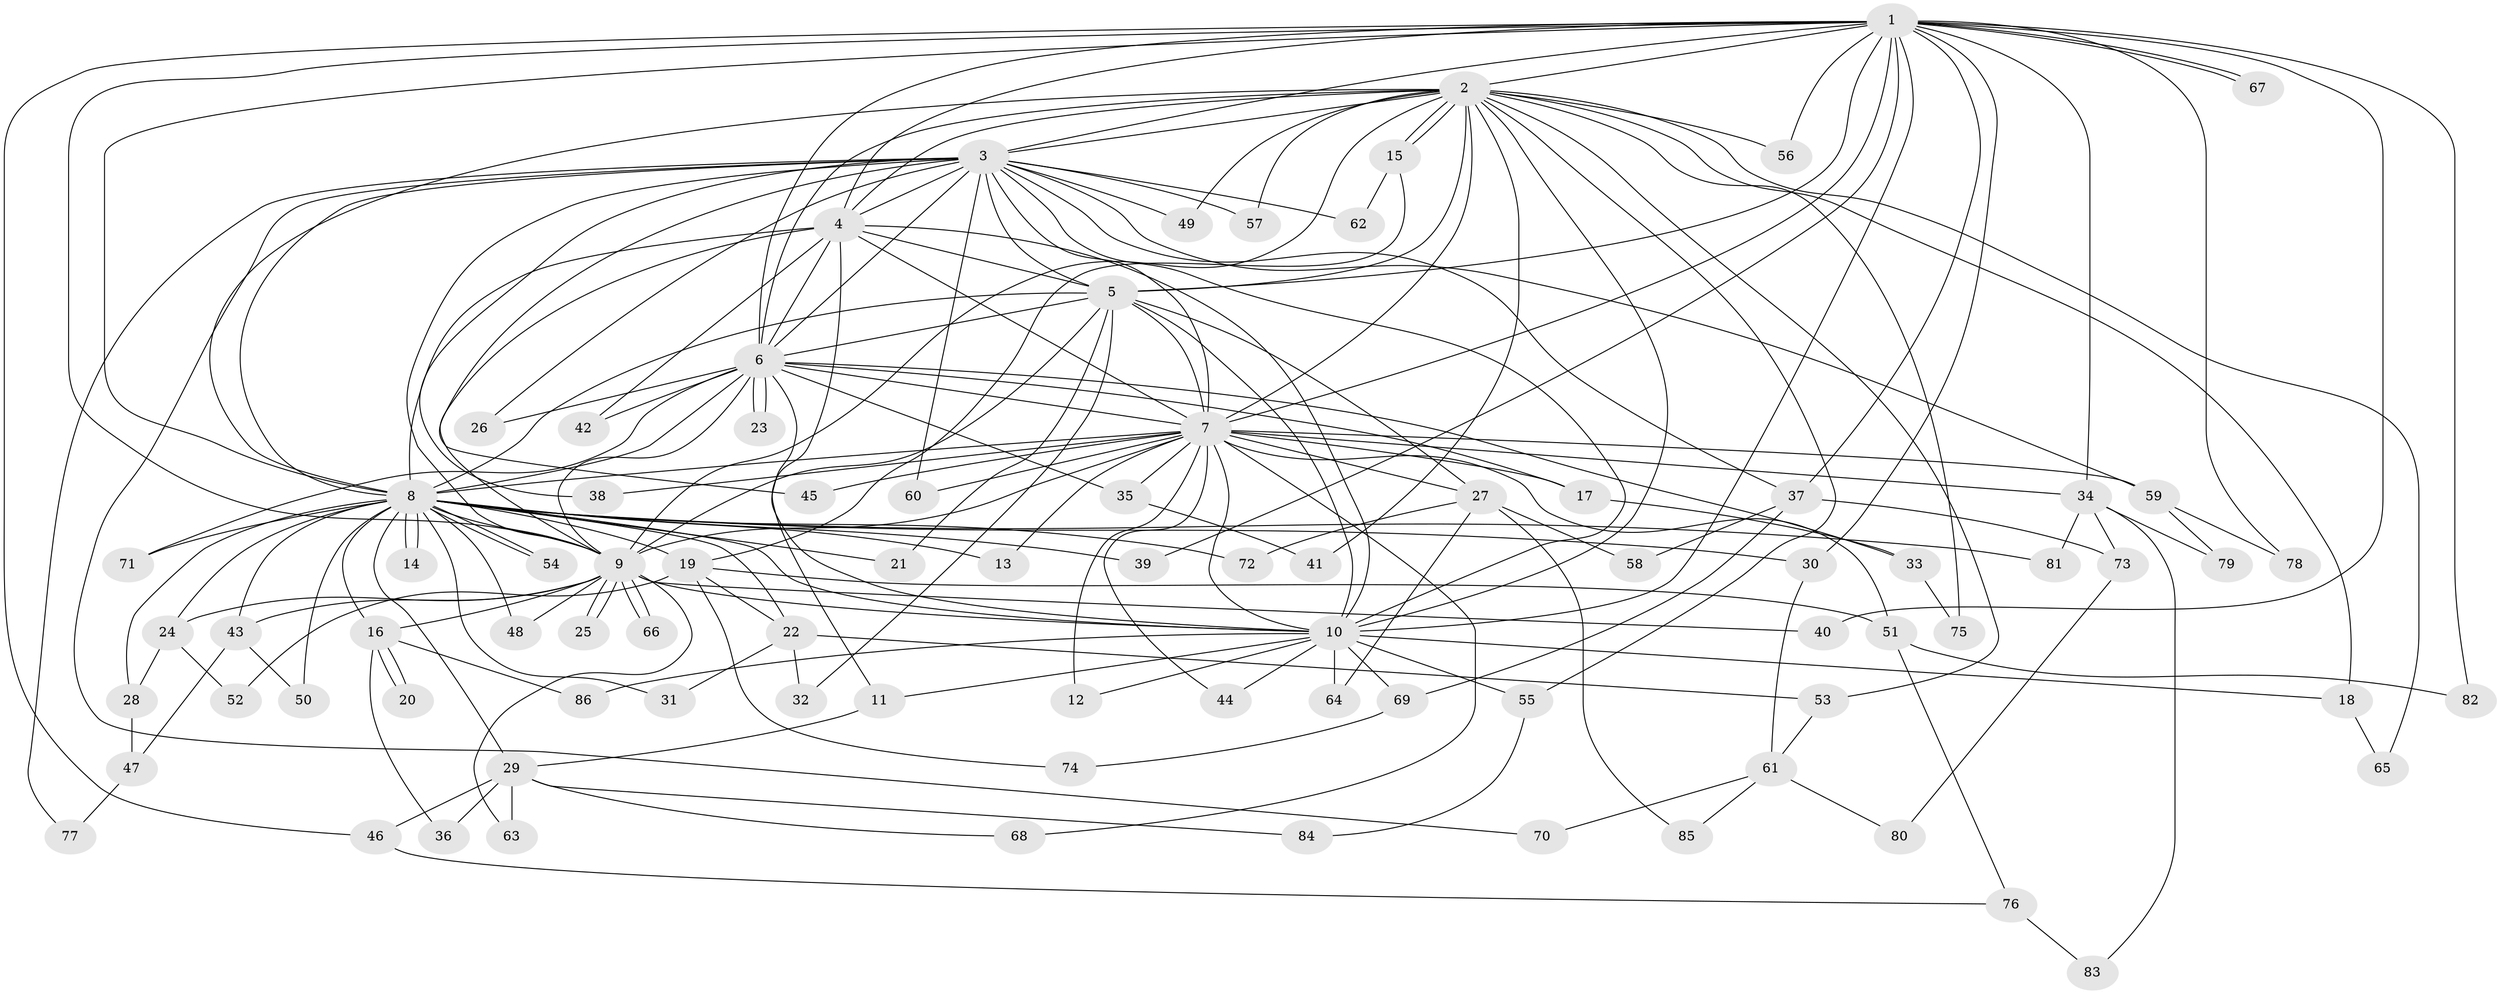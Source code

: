 // coarse degree distribution, {15: 0.029411764705882353, 27: 0.029411764705882353, 7: 0.029411764705882353, 9: 0.029411764705882353, 10: 0.029411764705882353, 14: 0.029411764705882353, 20: 0.029411764705882353, 3: 0.20588235294117646, 2: 0.3235294117647059, 1: 0.058823529411764705, 6: 0.029411764705882353, 4: 0.058823529411764705, 5: 0.08823529411764706, 8: 0.029411764705882353}
// Generated by graph-tools (version 1.1) at 2025/17/03/04/25 18:17:19]
// undirected, 86 vertices, 197 edges
graph export_dot {
graph [start="1"]
  node [color=gray90,style=filled];
  1;
  2;
  3;
  4;
  5;
  6;
  7;
  8;
  9;
  10;
  11;
  12;
  13;
  14;
  15;
  16;
  17;
  18;
  19;
  20;
  21;
  22;
  23;
  24;
  25;
  26;
  27;
  28;
  29;
  30;
  31;
  32;
  33;
  34;
  35;
  36;
  37;
  38;
  39;
  40;
  41;
  42;
  43;
  44;
  45;
  46;
  47;
  48;
  49;
  50;
  51;
  52;
  53;
  54;
  55;
  56;
  57;
  58;
  59;
  60;
  61;
  62;
  63;
  64;
  65;
  66;
  67;
  68;
  69;
  70;
  71;
  72;
  73;
  74;
  75;
  76;
  77;
  78;
  79;
  80;
  81;
  82;
  83;
  84;
  85;
  86;
  1 -- 2;
  1 -- 3;
  1 -- 4;
  1 -- 5;
  1 -- 6;
  1 -- 7;
  1 -- 8;
  1 -- 9;
  1 -- 10;
  1 -- 30;
  1 -- 34;
  1 -- 37;
  1 -- 39;
  1 -- 40;
  1 -- 46;
  1 -- 56;
  1 -- 67;
  1 -- 67;
  1 -- 78;
  1 -- 82;
  2 -- 3;
  2 -- 4;
  2 -- 5;
  2 -- 6;
  2 -- 7;
  2 -- 8;
  2 -- 9;
  2 -- 10;
  2 -- 15;
  2 -- 15;
  2 -- 18;
  2 -- 41;
  2 -- 49;
  2 -- 53;
  2 -- 55;
  2 -- 56;
  2 -- 57;
  2 -- 65;
  2 -- 75;
  3 -- 4;
  3 -- 5;
  3 -- 6;
  3 -- 7;
  3 -- 8;
  3 -- 9;
  3 -- 10;
  3 -- 26;
  3 -- 37;
  3 -- 38;
  3 -- 45;
  3 -- 49;
  3 -- 57;
  3 -- 59;
  3 -- 60;
  3 -- 62;
  3 -- 70;
  3 -- 77;
  4 -- 5;
  4 -- 6;
  4 -- 7;
  4 -- 8;
  4 -- 9;
  4 -- 10;
  4 -- 11;
  4 -- 42;
  5 -- 6;
  5 -- 7;
  5 -- 8;
  5 -- 9;
  5 -- 10;
  5 -- 21;
  5 -- 27;
  5 -- 32;
  6 -- 7;
  6 -- 8;
  6 -- 9;
  6 -- 10;
  6 -- 17;
  6 -- 23;
  6 -- 23;
  6 -- 26;
  6 -- 33;
  6 -- 35;
  6 -- 42;
  6 -- 71;
  7 -- 8;
  7 -- 9;
  7 -- 10;
  7 -- 12;
  7 -- 13;
  7 -- 17;
  7 -- 27;
  7 -- 34;
  7 -- 35;
  7 -- 38;
  7 -- 44;
  7 -- 45;
  7 -- 51;
  7 -- 59;
  7 -- 60;
  7 -- 68;
  8 -- 9;
  8 -- 10;
  8 -- 13;
  8 -- 14;
  8 -- 14;
  8 -- 16;
  8 -- 19;
  8 -- 21;
  8 -- 22;
  8 -- 24;
  8 -- 28;
  8 -- 29;
  8 -- 30;
  8 -- 31;
  8 -- 39;
  8 -- 43;
  8 -- 48;
  8 -- 50;
  8 -- 54;
  8 -- 54;
  8 -- 71;
  8 -- 72;
  8 -- 81;
  9 -- 10;
  9 -- 16;
  9 -- 24;
  9 -- 25;
  9 -- 25;
  9 -- 40;
  9 -- 43;
  9 -- 48;
  9 -- 63;
  9 -- 66;
  9 -- 66;
  10 -- 11;
  10 -- 12;
  10 -- 18;
  10 -- 44;
  10 -- 55;
  10 -- 64;
  10 -- 69;
  10 -- 86;
  11 -- 29;
  15 -- 19;
  15 -- 62;
  16 -- 20;
  16 -- 20;
  16 -- 36;
  16 -- 86;
  17 -- 33;
  18 -- 65;
  19 -- 22;
  19 -- 51;
  19 -- 52;
  19 -- 74;
  22 -- 31;
  22 -- 32;
  22 -- 53;
  24 -- 28;
  24 -- 52;
  27 -- 58;
  27 -- 64;
  27 -- 72;
  27 -- 85;
  28 -- 47;
  29 -- 36;
  29 -- 46;
  29 -- 63;
  29 -- 68;
  29 -- 84;
  30 -- 61;
  33 -- 75;
  34 -- 73;
  34 -- 79;
  34 -- 81;
  34 -- 83;
  35 -- 41;
  37 -- 58;
  37 -- 69;
  37 -- 73;
  43 -- 47;
  43 -- 50;
  46 -- 76;
  47 -- 77;
  51 -- 76;
  51 -- 82;
  53 -- 61;
  55 -- 84;
  59 -- 78;
  59 -- 79;
  61 -- 70;
  61 -- 80;
  61 -- 85;
  69 -- 74;
  73 -- 80;
  76 -- 83;
}
